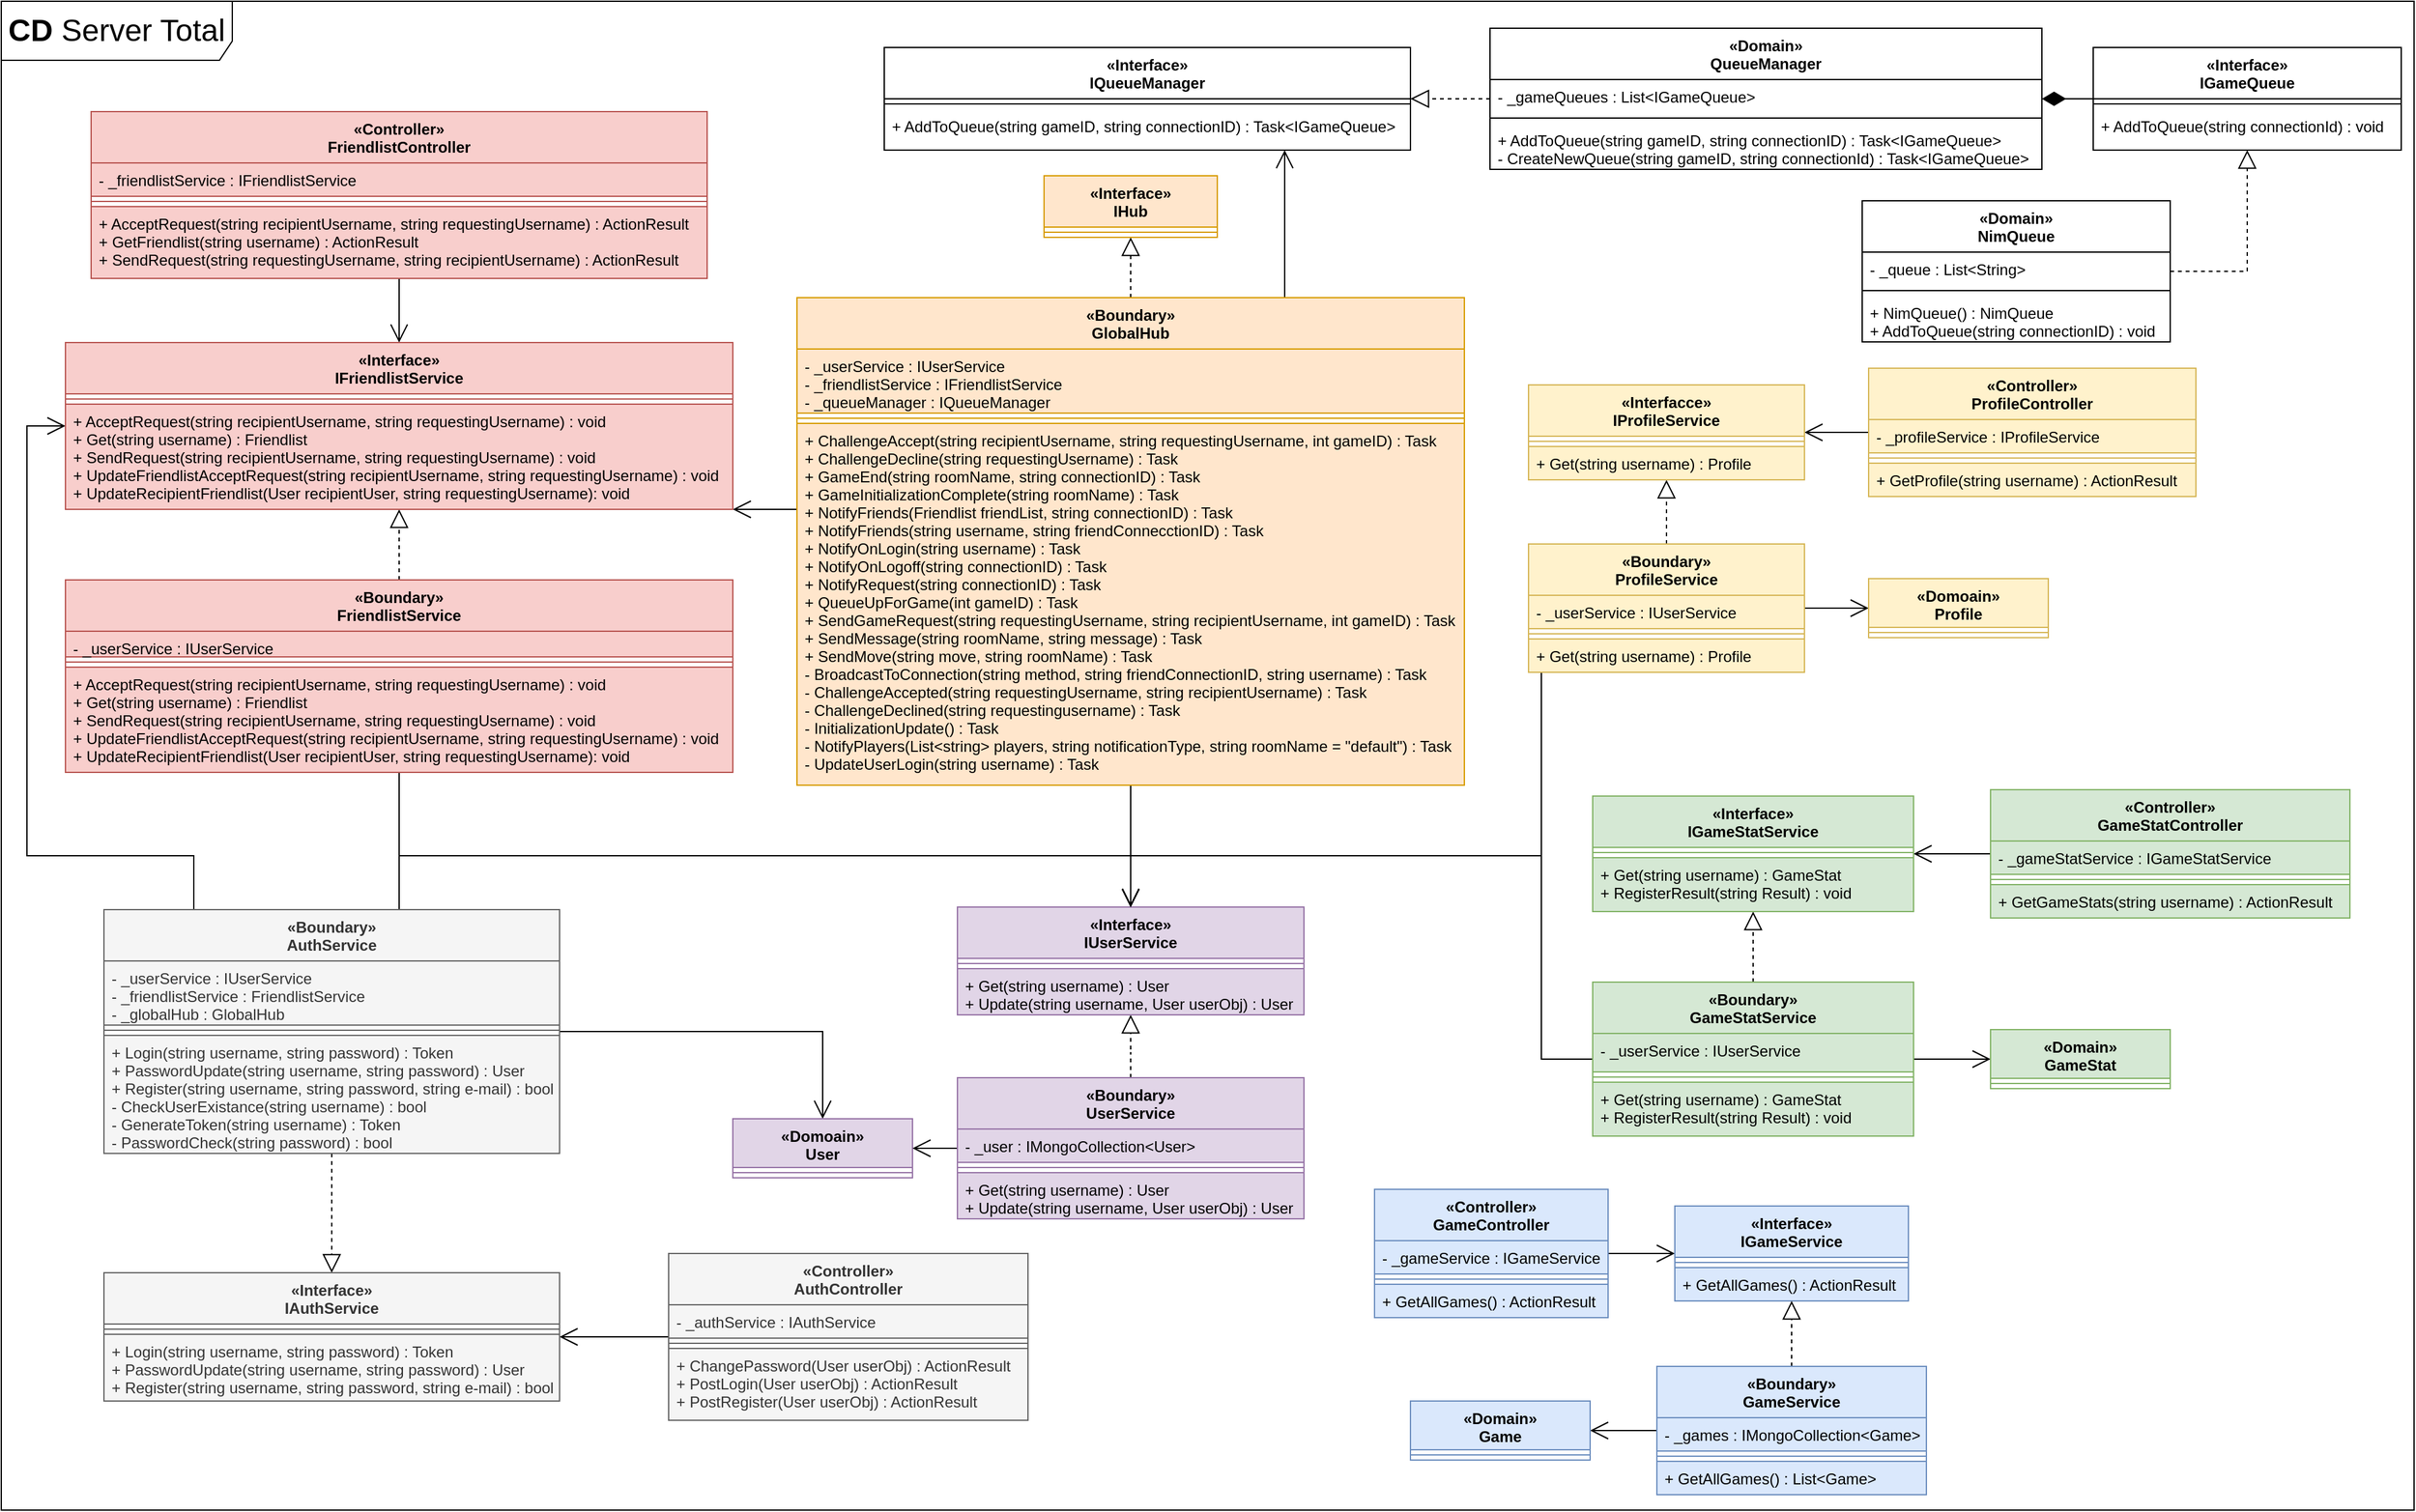 <mxfile version="14.4.3" type="device"><diagram id="aiWQKzfk-25Vb9XTwDu_" name="Page-1"><mxGraphModel dx="3197" dy="1437" grid="1" gridSize="10" guides="1" tooltips="1" connect="1" arrows="1" fold="1" page="1" pageScale="1" pageWidth="827" pageHeight="1169" math="0" shadow="0"><root><mxCell id="0"/><mxCell id="1" parent="0"/><mxCell id="_JGql8jJRv3LMTrMh0BD-81" style="edgeStyle=orthogonalEdgeStyle;rounded=0;orthogonalLoop=1;jettySize=auto;html=1;dashed=1;endArrow=block;endFill=0;endSize=12;" edge="1" parent="1" source="Wama-zMKE1m4qiWnkAwB-80" target="_JGql8jJRv3LMTrMh0BD-67"><mxGeometry relative="1" as="geometry"/></mxCell><mxCell id="_JGql8jJRv3LMTrMh0BD-98" style="edgeStyle=orthogonalEdgeStyle;rounded=0;orthogonalLoop=1;jettySize=auto;html=1;endArrow=open;endFill=0;endSize=12;" edge="1" parent="1" source="Wama-zMKE1m4qiWnkAwB-80" target="_JGql8jJRv3LMTrMh0BD-19"><mxGeometry relative="1" as="geometry"/></mxCell><mxCell id="_JGql8jJRv3LMTrMh0BD-99" style="edgeStyle=orthogonalEdgeStyle;rounded=0;orthogonalLoop=1;jettySize=auto;html=1;endArrow=open;endFill=0;endSize=12;" edge="1" parent="1" source="Wama-zMKE1m4qiWnkAwB-80" target="_JGql8jJRv3LMTrMh0BD-31"><mxGeometry relative="1" as="geometry"><Array as="points"><mxPoint x="410" y="705"/><mxPoint x="410" y="705"/></Array></mxGeometry></mxCell><mxCell id="_JGql8jJRv3LMTrMh0BD-133" style="edgeStyle=orthogonalEdgeStyle;rounded=0;orthogonalLoop=1;jettySize=auto;html=1;endArrow=open;endFill=0;endSize=12;strokeColor=#000000;" edge="1" parent="1" source="Wama-zMKE1m4qiWnkAwB-80" target="_JGql8jJRv3LMTrMh0BD-109"><mxGeometry relative="1" as="geometry"><Array as="points"><mxPoint x="840" y="540"/><mxPoint x="840" y="540"/></Array></mxGeometry></mxCell><mxCell id="Wama-zMKE1m4qiWnkAwB-80" value="«Boundary»&#10;GlobalHub" style="swimlane;fontStyle=1;align=center;verticalAlign=top;childLayout=stackLayout;horizontal=1;startSize=40;horizontalStack=0;resizeParent=1;resizeParentMax=0;resizeLast=0;collapsible=1;marginBottom=0;fillColor=#ffe6cc;strokeColor=#d79b00;" parent="1" vertex="1"><mxGeometry x="460" y="605" width="520" height="380" as="geometry"/></mxCell><mxCell id="Wama-zMKE1m4qiWnkAwB-81" value="- _userService : IUserService&#10;- _friendlistService : IFriendlistService&#10;- _queueManager : IQueueManager" style="text;strokeColor=#d79b00;fillColor=#ffe6cc;align=left;verticalAlign=top;spacingLeft=4;spacingRight=4;overflow=hidden;rotatable=0;points=[[0,0.5],[1,0.5]];portConstraint=eastwest;" parent="Wama-zMKE1m4qiWnkAwB-80" vertex="1"><mxGeometry y="40" width="520" height="50" as="geometry"/></mxCell><mxCell id="Wama-zMKE1m4qiWnkAwB-82" value="" style="line;strokeWidth=1;fillColor=#ffe6cc;align=left;verticalAlign=middle;spacingTop=-1;spacingLeft=3;spacingRight=3;rotatable=0;labelPosition=right;points=[];portConstraint=eastwest;strokeColor=#d79b00;" parent="Wama-zMKE1m4qiWnkAwB-80" vertex="1"><mxGeometry y="90" width="520" height="8" as="geometry"/></mxCell><mxCell id="Wama-zMKE1m4qiWnkAwB-83" value="+ ChallengeAccept(string recipientUsername, string requestingUsername, int gameID) : Task&#10;+ ChallengeDecline(string requestingUsername) : Task&#10;+ GameEnd(string roomName, string connectionID) : Task&#10;+ GameInitializationComplete(string roomName) : Task&#10;+ NotifyFriends(Friendlist friendList, string connectionID) : Task&#10;+ NotifyFriends(string username, string friendConnecctionID) : Task&#10;+ NotifyOnLogin(string username) : Task&#10;+ NotifyOnLogoff(string connectionID) : Task&#10;+ NotifyRequest(string connectionID) : Task&#10;+ QueueUpForGame(int gameID) : Task&#10;+ SendGameRequest(string requestingUsername, string recipientUsername, int gameID) : Task&#10;+ SendMessage(string roomName, string message) : Task&#10;+ SendMove(string move, string roomName) : Task&#10;- BroadcastToConnection(string method, string friendConnectionID, string username) : Task&#10;- ChallengeAccepted(string requestingUsername, string recipientUsername) : Task&#10;- ChallengeDeclined(string requestingusername) : Task&#10;- InitializationUpdate() : Task&#10;- NotifyPlayers(List&lt;string&gt; players, string notificationType, string roomName = &quot;default&quot;) : Task&#10;- UpdateUserLogin(string username) : Task" style="text;strokeColor=#d79b00;fillColor=#ffe6cc;align=left;verticalAlign=top;spacingLeft=4;spacingRight=4;overflow=hidden;rotatable=0;points=[[0,0.5],[1,0.5]];portConstraint=eastwest;" parent="Wama-zMKE1m4qiWnkAwB-80" vertex="1"><mxGeometry y="98" width="520" height="282" as="geometry"/></mxCell><mxCell id="_JGql8jJRv3LMTrMh0BD-88" style="edgeStyle=orthogonalEdgeStyle;rounded=0;orthogonalLoop=1;jettySize=auto;html=1;endArrow=open;endFill=0;endSize=12;" edge="1" parent="1" source="_JGql8jJRv3LMTrMh0BD-1" target="_JGql8jJRv3LMTrMh0BD-9"><mxGeometry relative="1" as="geometry"/></mxCell><mxCell id="_JGql8jJRv3LMTrMh0BD-1" value="«Controller»&#10;AuthController" style="swimlane;fontStyle=1;align=center;verticalAlign=top;childLayout=stackLayout;horizontal=1;startSize=40;horizontalStack=0;resizeParent=1;resizeParentMax=0;resizeLast=0;collapsible=1;marginBottom=0;fillColor=#f5f5f5;strokeColor=#666666;fontColor=#333333;" vertex="1" parent="1"><mxGeometry x="360" y="1350" width="280" height="130" as="geometry"/></mxCell><mxCell id="_JGql8jJRv3LMTrMh0BD-2" value="- _authService : IAuthService" style="text;strokeColor=#666666;fillColor=#f5f5f5;align=left;verticalAlign=top;spacingLeft=4;spacingRight=4;overflow=hidden;rotatable=0;points=[[0,0.5],[1,0.5]];portConstraint=eastwest;fontColor=#333333;" vertex="1" parent="_JGql8jJRv3LMTrMh0BD-1"><mxGeometry y="40" width="280" height="26" as="geometry"/></mxCell><mxCell id="_JGql8jJRv3LMTrMh0BD-3" value="" style="line;strokeWidth=1;fillColor=#f5f5f5;align=left;verticalAlign=middle;spacingTop=-1;spacingLeft=3;spacingRight=3;rotatable=0;labelPosition=right;points=[];portConstraint=eastwest;strokeColor=#666666;fontColor=#333333;" vertex="1" parent="_JGql8jJRv3LMTrMh0BD-1"><mxGeometry y="66" width="280" height="8" as="geometry"/></mxCell><mxCell id="_JGql8jJRv3LMTrMh0BD-4" value="+ ChangePassword(User userObj) : ActionResult&#10;+ PostLogin(User userObj) : ActionResult&#10;+ PostRegister(User userObj) : ActionResult" style="text;strokeColor=#666666;fillColor=#f5f5f5;align=left;verticalAlign=top;spacingLeft=4;spacingRight=4;overflow=hidden;rotatable=0;points=[[0,0.5],[1,0.5]];portConstraint=eastwest;fontColor=#333333;" vertex="1" parent="_JGql8jJRv3LMTrMh0BD-1"><mxGeometry y="74" width="280" height="56" as="geometry"/></mxCell><mxCell id="_JGql8jJRv3LMTrMh0BD-87" style="edgeStyle=orthogonalEdgeStyle;rounded=0;orthogonalLoop=1;jettySize=auto;html=1;dashed=1;endArrow=block;endFill=0;endSize=12;" edge="1" parent="1" source="_JGql8jJRv3LMTrMh0BD-5" target="_JGql8jJRv3LMTrMh0BD-9"><mxGeometry relative="1" as="geometry"/></mxCell><mxCell id="_JGql8jJRv3LMTrMh0BD-104" style="edgeStyle=orthogonalEdgeStyle;rounded=0;orthogonalLoop=1;jettySize=auto;html=1;endArrow=open;endFill=0;endSize=12;" edge="1" parent="1" source="_JGql8jJRv3LMTrMh0BD-5" target="_JGql8jJRv3LMTrMh0BD-19"><mxGeometry relative="1" as="geometry"><Array as="points"><mxPoint x="150" y="1040"/><mxPoint x="720" y="1040"/></Array></mxGeometry></mxCell><mxCell id="_JGql8jJRv3LMTrMh0BD-105" style="edgeStyle=orthogonalEdgeStyle;rounded=0;orthogonalLoop=1;jettySize=auto;html=1;endArrow=open;endFill=0;endSize=12;" edge="1" parent="1" source="_JGql8jJRv3LMTrMh0BD-5" target="_JGql8jJRv3LMTrMh0BD-13"><mxGeometry relative="1" as="geometry"><Array as="points"><mxPoint x="480" y="1177"/></Array></mxGeometry></mxCell><mxCell id="_JGql8jJRv3LMTrMh0BD-106" style="edgeStyle=orthogonalEdgeStyle;rounded=0;orthogonalLoop=1;jettySize=auto;html=1;endArrow=open;endFill=0;endSize=12;" edge="1" parent="1" source="_JGql8jJRv3LMTrMh0BD-5" target="_JGql8jJRv3LMTrMh0BD-31"><mxGeometry relative="1" as="geometry"><Array as="points"><mxPoint x="-10" y="1040"/><mxPoint x="-140" y="1040"/><mxPoint x="-140" y="705"/></Array></mxGeometry></mxCell><mxCell id="_JGql8jJRv3LMTrMh0BD-5" value="«Boundary»&#10;AuthService" style="swimlane;fontStyle=1;align=center;verticalAlign=top;childLayout=stackLayout;horizontal=1;startSize=40;horizontalStack=0;resizeParent=1;resizeParentMax=0;resizeLast=0;collapsible=1;marginBottom=0;fillColor=#f5f5f5;strokeColor=#666666;fontColor=#333333;" vertex="1" parent="1"><mxGeometry x="-80" y="1082" width="355" height="190" as="geometry"/></mxCell><mxCell id="_JGql8jJRv3LMTrMh0BD-6" value="- _userService : IUserService &#10;- _friendlistService : FriendlistService&#10;- _globalHub : GlobalHub" style="text;strokeColor=#666666;fillColor=#f5f5f5;align=left;verticalAlign=top;spacingLeft=4;spacingRight=4;overflow=hidden;rotatable=0;points=[[0,0.5],[1,0.5]];portConstraint=eastwest;fontColor=#333333;" vertex="1" parent="_JGql8jJRv3LMTrMh0BD-5"><mxGeometry y="40" width="355" height="50" as="geometry"/></mxCell><mxCell id="_JGql8jJRv3LMTrMh0BD-7" value="" style="line;strokeWidth=1;fillColor=#f5f5f5;align=left;verticalAlign=middle;spacingTop=-1;spacingLeft=3;spacingRight=3;rotatable=0;labelPosition=right;points=[];portConstraint=eastwest;strokeColor=#666666;fontColor=#333333;" vertex="1" parent="_JGql8jJRv3LMTrMh0BD-5"><mxGeometry y="90" width="355" height="8" as="geometry"/></mxCell><mxCell id="_JGql8jJRv3LMTrMh0BD-8" value="+ Login(string username, string password) : Token&#10;+ PasswordUpdate(string username, string password) : User&#10;+ Register(string username, string password, string e-mail) : bool&#10;- CheckUserExistance(string username) : bool&#10;- GenerateToken(string username) : Token&#10;- PasswordCheck(string password) : bool" style="text;strokeColor=#666666;fillColor=#f5f5f5;align=left;verticalAlign=top;spacingLeft=4;spacingRight=4;overflow=hidden;rotatable=0;points=[[0,0.5],[1,0.5]];portConstraint=eastwest;fontColor=#333333;" vertex="1" parent="_JGql8jJRv3LMTrMh0BD-5"><mxGeometry y="98" width="355" height="92" as="geometry"/></mxCell><mxCell id="_JGql8jJRv3LMTrMh0BD-9" value="«Interface»&#10;IAuthService" style="swimlane;fontStyle=1;align=center;verticalAlign=top;childLayout=stackLayout;horizontal=1;startSize=40;horizontalStack=0;resizeParent=1;resizeParentMax=0;resizeLast=0;collapsible=1;marginBottom=0;fillColor=#f5f5f5;strokeColor=#666666;fontColor=#333333;" vertex="1" parent="1"><mxGeometry x="-80" y="1365" width="355" height="100" as="geometry"/></mxCell><mxCell id="_JGql8jJRv3LMTrMh0BD-11" value="" style="line;strokeWidth=1;fillColor=#f5f5f5;align=left;verticalAlign=middle;spacingTop=-1;spacingLeft=3;spacingRight=3;rotatable=0;labelPosition=right;points=[];portConstraint=eastwest;strokeColor=#666666;fontColor=#333333;" vertex="1" parent="_JGql8jJRv3LMTrMh0BD-9"><mxGeometry y="40" width="355" height="8" as="geometry"/></mxCell><mxCell id="_JGql8jJRv3LMTrMh0BD-12" value="+ Login(string username, string password) : Token&#10;+ PasswordUpdate(string username, string password) : User&#10;+ Register(string username, string password, string e-mail) : bool" style="text;strokeColor=#666666;fillColor=#f5f5f5;align=left;verticalAlign=top;spacingLeft=4;spacingRight=4;overflow=hidden;rotatable=0;points=[[0,0.5],[1,0.5]];portConstraint=eastwest;fontColor=#333333;" vertex="1" parent="_JGql8jJRv3LMTrMh0BD-9"><mxGeometry y="48" width="355" height="52" as="geometry"/></mxCell><mxCell id="_JGql8jJRv3LMTrMh0BD-13" value="«Domoain»&#10;User" style="swimlane;fontStyle=1;align=center;verticalAlign=top;childLayout=stackLayout;horizontal=1;startSize=38;horizontalStack=0;resizeParent=1;resizeParentMax=0;resizeLast=0;collapsible=1;marginBottom=0;fillColor=#e1d5e7;strokeColor=#9673a6;" vertex="1" parent="1"><mxGeometry x="410" y="1245" width="140" height="46" as="geometry"/></mxCell><mxCell id="_JGql8jJRv3LMTrMh0BD-14" value="" style="line;strokeWidth=1;fillColor=#e1d5e7;align=left;verticalAlign=middle;spacingTop=-1;spacingLeft=3;spacingRight=3;rotatable=0;labelPosition=right;points=[];portConstraint=eastwest;strokeColor=#9673a6;" vertex="1" parent="_JGql8jJRv3LMTrMh0BD-13"><mxGeometry y="38" width="140" height="8" as="geometry"/></mxCell><mxCell id="_JGql8jJRv3LMTrMh0BD-86" style="edgeStyle=orthogonalEdgeStyle;rounded=0;orthogonalLoop=1;jettySize=auto;html=1;dashed=1;endArrow=block;endFill=0;endSize=12;" edge="1" parent="1" source="_JGql8jJRv3LMTrMh0BD-15" target="_JGql8jJRv3LMTrMh0BD-19"><mxGeometry relative="1" as="geometry"/></mxCell><mxCell id="_JGql8jJRv3LMTrMh0BD-97" style="edgeStyle=orthogonalEdgeStyle;rounded=0;orthogonalLoop=1;jettySize=auto;html=1;endArrow=open;endFill=0;endSize=12;" edge="1" parent="1" source="_JGql8jJRv3LMTrMh0BD-15" target="_JGql8jJRv3LMTrMh0BD-13"><mxGeometry relative="1" as="geometry"><mxPoint x="550" y="1300" as="targetPoint"/></mxGeometry></mxCell><mxCell id="_JGql8jJRv3LMTrMh0BD-15" value="«Boundary»&#10;UserService" style="swimlane;fontStyle=1;align=center;verticalAlign=top;childLayout=stackLayout;horizontal=1;startSize=40;horizontalStack=0;resizeParent=1;resizeParentMax=0;resizeLast=0;collapsible=1;marginBottom=0;fillColor=#e1d5e7;strokeColor=#9673a6;" vertex="1" parent="1"><mxGeometry x="585" y="1213" width="270" height="110" as="geometry"/></mxCell><mxCell id="_JGql8jJRv3LMTrMh0BD-16" value="- _user : IMongoCollection&lt;User&gt;" style="text;strokeColor=#9673a6;fillColor=#e1d5e7;align=left;verticalAlign=top;spacingLeft=4;spacingRight=4;overflow=hidden;rotatable=0;points=[[0,0.5],[1,0.5]];portConstraint=eastwest;" vertex="1" parent="_JGql8jJRv3LMTrMh0BD-15"><mxGeometry y="40" width="270" height="26" as="geometry"/></mxCell><mxCell id="_JGql8jJRv3LMTrMh0BD-17" value="" style="line;strokeWidth=1;fillColor=#e1d5e7;align=left;verticalAlign=middle;spacingTop=-1;spacingLeft=3;spacingRight=3;rotatable=0;labelPosition=right;points=[];portConstraint=eastwest;strokeColor=#9673a6;" vertex="1" parent="_JGql8jJRv3LMTrMh0BD-15"><mxGeometry y="66" width="270" height="8" as="geometry"/></mxCell><mxCell id="_JGql8jJRv3LMTrMh0BD-18" value="+ Get(string username) : User&#10;+ Update(string username, User userObj) : User" style="text;strokeColor=#9673a6;fillColor=#e1d5e7;align=left;verticalAlign=top;spacingLeft=4;spacingRight=4;overflow=hidden;rotatable=0;points=[[0,0.5],[1,0.5]];portConstraint=eastwest;" vertex="1" parent="_JGql8jJRv3LMTrMh0BD-15"><mxGeometry y="74" width="270" height="36" as="geometry"/></mxCell><mxCell id="_JGql8jJRv3LMTrMh0BD-19" value="«Interface»&#10;IUserService" style="swimlane;fontStyle=1;align=center;verticalAlign=top;childLayout=stackLayout;horizontal=1;startSize=40;horizontalStack=0;resizeParent=1;resizeParentMax=0;resizeLast=0;collapsible=1;marginBottom=0;fillColor=#e1d5e7;strokeColor=#9673a6;" vertex="1" parent="1"><mxGeometry x="585" y="1080" width="270" height="84" as="geometry"/></mxCell><mxCell id="_JGql8jJRv3LMTrMh0BD-21" value="" style="line;strokeWidth=1;fillColor=#e1d5e7;align=left;verticalAlign=middle;spacingTop=-1;spacingLeft=3;spacingRight=3;rotatable=0;labelPosition=right;points=[];portConstraint=eastwest;strokeColor=#9673a6;" vertex="1" parent="_JGql8jJRv3LMTrMh0BD-19"><mxGeometry y="40" width="270" height="8" as="geometry"/></mxCell><mxCell id="_JGql8jJRv3LMTrMh0BD-22" value="+ Get(string username) : User&#10;+ Update(string username, User userObj) : User" style="text;strokeColor=#9673a6;fillColor=#e1d5e7;align=left;verticalAlign=top;spacingLeft=4;spacingRight=4;overflow=hidden;rotatable=0;points=[[0,0.5],[1,0.5]];portConstraint=eastwest;" vertex="1" parent="_JGql8jJRv3LMTrMh0BD-19"><mxGeometry y="48" width="270" height="36" as="geometry"/></mxCell><mxCell id="_JGql8jJRv3LMTrMh0BD-90" style="edgeStyle=orthogonalEdgeStyle;rounded=0;orthogonalLoop=1;jettySize=auto;html=1;endArrow=open;endFill=0;endSize=12;" edge="1" parent="1" source="_JGql8jJRv3LMTrMh0BD-23" target="_JGql8jJRv3LMTrMh0BD-31"><mxGeometry relative="1" as="geometry"/></mxCell><mxCell id="_JGql8jJRv3LMTrMh0BD-23" value="«Controller»&#10;FriendlistController" style="swimlane;fontStyle=1;align=center;verticalAlign=top;childLayout=stackLayout;horizontal=1;startSize=40;horizontalStack=0;resizeParent=1;resizeParentMax=0;resizeLast=0;collapsible=1;marginBottom=0;fillColor=#f8cecc;strokeColor=#b85450;" vertex="1" parent="1"><mxGeometry x="-90" y="460" width="480" height="130" as="geometry"/></mxCell><mxCell id="_JGql8jJRv3LMTrMh0BD-24" value="- _friendlistService : IFriendlistService" style="text;strokeColor=#b85450;fillColor=#f8cecc;align=left;verticalAlign=top;spacingLeft=4;spacingRight=4;overflow=hidden;rotatable=0;points=[[0,0.5],[1,0.5]];portConstraint=eastwest;" vertex="1" parent="_JGql8jJRv3LMTrMh0BD-23"><mxGeometry y="40" width="480" height="26" as="geometry"/></mxCell><mxCell id="_JGql8jJRv3LMTrMh0BD-25" value="" style="line;strokeWidth=1;fillColor=#f8cecc;align=left;verticalAlign=middle;spacingTop=-1;spacingLeft=3;spacingRight=3;rotatable=0;labelPosition=right;points=[];portConstraint=eastwest;strokeColor=#b85450;" vertex="1" parent="_JGql8jJRv3LMTrMh0BD-23"><mxGeometry y="66" width="480" height="8" as="geometry"/></mxCell><mxCell id="_JGql8jJRv3LMTrMh0BD-26" value="+ AcceptRequest(string recipientUsername, string requestingUsername) : ActionResult&#10;+ GetFriendlist(string username) : ActionResult&#10;+ SendRequest(string requestingUsername, string recipientUsername) : ActionResult" style="text;strokeColor=#b85450;fillColor=#f8cecc;align=left;verticalAlign=top;spacingLeft=4;spacingRight=4;overflow=hidden;rotatable=0;points=[[0,0.5],[1,0.5]];portConstraint=eastwest;" vertex="1" parent="_JGql8jJRv3LMTrMh0BD-23"><mxGeometry y="74" width="480" height="56" as="geometry"/></mxCell><mxCell id="_JGql8jJRv3LMTrMh0BD-85" style="edgeStyle=orthogonalEdgeStyle;rounded=0;orthogonalLoop=1;jettySize=auto;html=1;dashed=1;endArrow=block;endFill=0;endSize=12;" edge="1" parent="1" source="_JGql8jJRv3LMTrMh0BD-27" target="_JGql8jJRv3LMTrMh0BD-31"><mxGeometry relative="1" as="geometry"/></mxCell><mxCell id="_JGql8jJRv3LMTrMh0BD-101" style="edgeStyle=orthogonalEdgeStyle;rounded=0;orthogonalLoop=1;jettySize=auto;html=1;endArrow=open;endFill=0;endSize=12;" edge="1" parent="1" source="_JGql8jJRv3LMTrMh0BD-27" target="_JGql8jJRv3LMTrMh0BD-19"><mxGeometry relative="1" as="geometry"><Array as="points"><mxPoint x="150" y="1040"/><mxPoint x="720" y="1040"/></Array></mxGeometry></mxCell><mxCell id="_JGql8jJRv3LMTrMh0BD-27" value="«Boundary»&#10;FriendlistService" style="swimlane;fontStyle=1;align=center;verticalAlign=top;childLayout=stackLayout;horizontal=1;startSize=40;horizontalStack=0;resizeParent=1;resizeParentMax=0;resizeLast=0;collapsible=1;marginBottom=0;fillColor=#f8cecc;strokeColor=#b85450;" vertex="1" parent="1"><mxGeometry x="-110" y="825" width="520" height="150" as="geometry"/></mxCell><mxCell id="_JGql8jJRv3LMTrMh0BD-28" value="- _userService : IUserService" style="text;strokeColor=#b85450;fillColor=#f8cecc;align=left;verticalAlign=top;spacingLeft=4;spacingRight=4;overflow=hidden;rotatable=0;points=[[0,0.5],[1,0.5]];portConstraint=eastwest;" vertex="1" parent="_JGql8jJRv3LMTrMh0BD-27"><mxGeometry y="40" width="520" height="20" as="geometry"/></mxCell><mxCell id="_JGql8jJRv3LMTrMh0BD-29" value="" style="line;strokeWidth=1;fillColor=#f8cecc;align=left;verticalAlign=middle;spacingTop=-1;spacingLeft=3;spacingRight=3;rotatable=0;labelPosition=right;points=[];portConstraint=eastwest;strokeColor=#b85450;" vertex="1" parent="_JGql8jJRv3LMTrMh0BD-27"><mxGeometry y="60" width="520" height="8" as="geometry"/></mxCell><mxCell id="_JGql8jJRv3LMTrMh0BD-30" value="+ AcceptRequest(string recipientUsername, string requestingUsername) : void&#10;+ Get(string username) : Friendlist&#10;+ SendRequest(string recipientUsername, string requestingUsername) : void&#10;+ UpdateFriendlistAcceptRequest(string recipientUsername, string requestingUsername) : void&#10;+ UpdateRecipientFriendlist(User recipientUser, string requestingUsername): void" style="text;strokeColor=#b85450;fillColor=#f8cecc;align=left;verticalAlign=top;spacingLeft=4;spacingRight=4;overflow=hidden;rotatable=0;points=[[0,0.5],[1,0.5]];portConstraint=eastwest;" vertex="1" parent="_JGql8jJRv3LMTrMh0BD-27"><mxGeometry y="68" width="520" height="82" as="geometry"/></mxCell><mxCell id="_JGql8jJRv3LMTrMh0BD-31" value="«Interface»&#10;IFriendlistService" style="swimlane;fontStyle=1;align=center;verticalAlign=top;childLayout=stackLayout;horizontal=1;startSize=40;horizontalStack=0;resizeParent=1;resizeParentMax=0;resizeLast=0;collapsible=1;marginBottom=0;fillColor=#f8cecc;strokeColor=#b85450;" vertex="1" parent="1"><mxGeometry x="-110" y="640" width="520" height="130" as="geometry"/></mxCell><mxCell id="_JGql8jJRv3LMTrMh0BD-33" value="" style="line;strokeWidth=1;fillColor=#f8cecc;align=left;verticalAlign=middle;spacingTop=-1;spacingLeft=3;spacingRight=3;rotatable=0;labelPosition=right;points=[];portConstraint=eastwest;strokeColor=#b85450;" vertex="1" parent="_JGql8jJRv3LMTrMh0BD-31"><mxGeometry y="40" width="520" height="8" as="geometry"/></mxCell><mxCell id="_JGql8jJRv3LMTrMh0BD-34" value="+ AcceptRequest(string recipientUsername, string requestingUsername) : void&#10;+ Get(string username) : Friendlist&#10;+ SendRequest(string recipientUsername, string requestingUsername) : void&#10;+ UpdateFriendlistAcceptRequest(string recipientUsername, string requestingUsername) : void&#10;+ UpdateRecipientFriendlist(User recipientUser, string requestingUsername): void" style="text;strokeColor=#b85450;fillColor=#f8cecc;align=left;verticalAlign=top;spacingLeft=4;spacingRight=4;overflow=hidden;rotatable=0;points=[[0,0.5],[1,0.5]];portConstraint=eastwest;" vertex="1" parent="_JGql8jJRv3LMTrMh0BD-31"><mxGeometry y="48" width="520" height="82" as="geometry"/></mxCell><mxCell id="_JGql8jJRv3LMTrMh0BD-94" style="edgeStyle=orthogonalEdgeStyle;rounded=0;orthogonalLoop=1;jettySize=auto;html=1;endArrow=open;endFill=0;endSize=12;" edge="1" parent="1" source="_JGql8jJRv3LMTrMh0BD-35" target="_JGql8jJRv3LMTrMh0BD-43"><mxGeometry relative="1" as="geometry"/></mxCell><mxCell id="_JGql8jJRv3LMTrMh0BD-35" value="«Controller»&#10;GameStatController" style="swimlane;fontStyle=1;align=center;verticalAlign=top;childLayout=stackLayout;horizontal=1;startSize=40;horizontalStack=0;resizeParent=1;resizeParentMax=0;resizeLast=0;collapsible=1;marginBottom=0;fillColor=#d5e8d4;strokeColor=#82b366;" vertex="1" parent="1"><mxGeometry x="1390" y="988.5" width="280" height="100" as="geometry"/></mxCell><mxCell id="_JGql8jJRv3LMTrMh0BD-36" value="- _gameStatService : IGameStatService" style="text;strokeColor=#82b366;fillColor=#d5e8d4;align=left;verticalAlign=top;spacingLeft=4;spacingRight=4;overflow=hidden;rotatable=0;points=[[0,0.5],[1,0.5]];portConstraint=eastwest;" vertex="1" parent="_JGql8jJRv3LMTrMh0BD-35"><mxGeometry y="40" width="280" height="26" as="geometry"/></mxCell><mxCell id="_JGql8jJRv3LMTrMh0BD-37" value="" style="line;strokeWidth=1;fillColor=#d5e8d4;align=left;verticalAlign=middle;spacingTop=-1;spacingLeft=3;spacingRight=3;rotatable=0;labelPosition=right;points=[];portConstraint=eastwest;strokeColor=#82b366;" vertex="1" parent="_JGql8jJRv3LMTrMh0BD-35"><mxGeometry y="66" width="280" height="8" as="geometry"/></mxCell><mxCell id="_JGql8jJRv3LMTrMh0BD-38" value="+ GetGameStats(string username) : ActionResult" style="text;strokeColor=#82b366;fillColor=#d5e8d4;align=left;verticalAlign=top;spacingLeft=4;spacingRight=4;overflow=hidden;rotatable=0;points=[[0,0.5],[1,0.5]];portConstraint=eastwest;" vertex="1" parent="_JGql8jJRv3LMTrMh0BD-35"><mxGeometry y="74" width="280" height="26" as="geometry"/></mxCell><mxCell id="_JGql8jJRv3LMTrMh0BD-83" style="edgeStyle=orthogonalEdgeStyle;rounded=0;orthogonalLoop=1;jettySize=auto;html=1;dashed=1;endArrow=block;endFill=0;endSize=12;" edge="1" parent="1" source="_JGql8jJRv3LMTrMh0BD-39" target="_JGql8jJRv3LMTrMh0BD-43"><mxGeometry relative="1" as="geometry"/></mxCell><mxCell id="_JGql8jJRv3LMTrMh0BD-93" style="edgeStyle=orthogonalEdgeStyle;rounded=0;orthogonalLoop=1;jettySize=auto;html=1;endArrow=open;endFill=0;endSize=12;" edge="1" parent="1" source="_JGql8jJRv3LMTrMh0BD-39" target="_JGql8jJRv3LMTrMh0BD-47"><mxGeometry relative="1" as="geometry"/></mxCell><mxCell id="_JGql8jJRv3LMTrMh0BD-107" style="edgeStyle=orthogonalEdgeStyle;rounded=0;orthogonalLoop=1;jettySize=auto;html=1;endArrow=open;endFill=0;endSize=12;" edge="1" parent="1" source="_JGql8jJRv3LMTrMh0BD-39" target="_JGql8jJRv3LMTrMh0BD-19"><mxGeometry relative="1" as="geometry"><Array as="points"><mxPoint x="1040" y="1199"/><mxPoint x="1040" y="1040"/><mxPoint x="720" y="1040"/></Array></mxGeometry></mxCell><mxCell id="_JGql8jJRv3LMTrMh0BD-39" value="«Boundary»&#10;GameStatService" style="swimlane;fontStyle=1;align=center;verticalAlign=top;childLayout=stackLayout;horizontal=1;startSize=40;horizontalStack=0;resizeParent=1;resizeParentMax=0;resizeLast=0;collapsible=1;marginBottom=0;fillColor=#d5e8d4;strokeColor=#82b366;" vertex="1" parent="1"><mxGeometry x="1080" y="1138.5" width="250" height="120" as="geometry"/></mxCell><mxCell id="_JGql8jJRv3LMTrMh0BD-40" value="- _userService : IUserService" style="text;strokeColor=#82b366;fillColor=#d5e8d4;align=left;verticalAlign=top;spacingLeft=4;spacingRight=4;overflow=hidden;rotatable=0;points=[[0,0.5],[1,0.5]];portConstraint=eastwest;" vertex="1" parent="_JGql8jJRv3LMTrMh0BD-39"><mxGeometry y="40" width="250" height="30" as="geometry"/></mxCell><mxCell id="_JGql8jJRv3LMTrMh0BD-41" value="" style="line;strokeWidth=1;fillColor=#d5e8d4;align=left;verticalAlign=middle;spacingTop=-1;spacingLeft=3;spacingRight=3;rotatable=0;labelPosition=right;points=[];portConstraint=eastwest;strokeColor=#82b366;" vertex="1" parent="_JGql8jJRv3LMTrMh0BD-39"><mxGeometry y="70" width="250" height="8" as="geometry"/></mxCell><mxCell id="_JGql8jJRv3LMTrMh0BD-42" value="+ Get(string username) : GameStat&#10;+ RegisterResult(string Result) : void" style="text;strokeColor=#82b366;fillColor=#d5e8d4;align=left;verticalAlign=top;spacingLeft=4;spacingRight=4;overflow=hidden;rotatable=0;points=[[0,0.5],[1,0.5]];portConstraint=eastwest;" vertex="1" parent="_JGql8jJRv3LMTrMh0BD-39"><mxGeometry y="78" width="250" height="42" as="geometry"/></mxCell><mxCell id="_JGql8jJRv3LMTrMh0BD-43" value="«Interface»&#10;IGameStatService" style="swimlane;fontStyle=1;align=center;verticalAlign=top;childLayout=stackLayout;horizontal=1;startSize=40;horizontalStack=0;resizeParent=1;resizeParentMax=0;resizeLast=0;collapsible=1;marginBottom=0;fillColor=#d5e8d4;strokeColor=#82b366;" vertex="1" parent="1"><mxGeometry x="1080" y="993.5" width="250" height="90" as="geometry"/></mxCell><mxCell id="_JGql8jJRv3LMTrMh0BD-45" value="" style="line;strokeWidth=1;fillColor=#d5e8d4;align=left;verticalAlign=middle;spacingTop=-1;spacingLeft=3;spacingRight=3;rotatable=0;labelPosition=right;points=[];portConstraint=eastwest;strokeColor=#82b366;" vertex="1" parent="_JGql8jJRv3LMTrMh0BD-43"><mxGeometry y="40" width="250" height="8" as="geometry"/></mxCell><mxCell id="_JGql8jJRv3LMTrMh0BD-46" value="+ Get(string username) : GameStat&#10;+ RegisterResult(string Result) : void" style="text;strokeColor=#82b366;fillColor=#d5e8d4;align=left;verticalAlign=top;spacingLeft=4;spacingRight=4;overflow=hidden;rotatable=0;points=[[0,0.5],[1,0.5]];portConstraint=eastwest;" vertex="1" parent="_JGql8jJRv3LMTrMh0BD-43"><mxGeometry y="48" width="250" height="42" as="geometry"/></mxCell><mxCell id="_JGql8jJRv3LMTrMh0BD-47" value="«Domain»&#10;GameStat" style="swimlane;fontStyle=1;align=center;verticalAlign=top;childLayout=stackLayout;horizontal=1;startSize=38;horizontalStack=0;resizeParent=1;resizeParentMax=0;resizeLast=0;collapsible=1;marginBottom=0;fillColor=#d5e8d4;strokeColor=#82b366;" vertex="1" parent="1"><mxGeometry x="1390" y="1175.5" width="140" height="46" as="geometry"/></mxCell><mxCell id="_JGql8jJRv3LMTrMh0BD-48" value="" style="line;strokeWidth=1;fillColor=#d5e8d4;align=left;verticalAlign=middle;spacingTop=-1;spacingLeft=3;spacingRight=3;rotatable=0;labelPosition=right;points=[];portConstraint=eastwest;strokeColor=#82b366;" vertex="1" parent="_JGql8jJRv3LMTrMh0BD-47"><mxGeometry y="38" width="140" height="8" as="geometry"/></mxCell><mxCell id="_JGql8jJRv3LMTrMh0BD-92" style="edgeStyle=orthogonalEdgeStyle;rounded=0;orthogonalLoop=1;jettySize=auto;html=1;endArrow=open;endFill=0;endSize=12;" edge="1" parent="1" source="_JGql8jJRv3LMTrMh0BD-49" target="_JGql8jJRv3LMTrMh0BD-53"><mxGeometry relative="1" as="geometry"/></mxCell><mxCell id="_JGql8jJRv3LMTrMh0BD-49" value="«Controller»&#10;GameController" style="swimlane;fontStyle=1;align=center;verticalAlign=top;childLayout=stackLayout;horizontal=1;startSize=40;horizontalStack=0;resizeParent=1;resizeParentMax=0;resizeLast=0;collapsible=1;marginBottom=0;fillColor=#dae8fc;strokeColor=#6c8ebf;" vertex="1" parent="1"><mxGeometry x="910" y="1300" width="182" height="100" as="geometry"/></mxCell><mxCell id="_JGql8jJRv3LMTrMh0BD-50" value="- _gameService : IGameService" style="text;strokeColor=#6c8ebf;fillColor=#dae8fc;align=left;verticalAlign=top;spacingLeft=4;spacingRight=4;overflow=hidden;rotatable=0;points=[[0,0.5],[1,0.5]];portConstraint=eastwest;" vertex="1" parent="_JGql8jJRv3LMTrMh0BD-49"><mxGeometry y="40" width="182" height="26" as="geometry"/></mxCell><mxCell id="_JGql8jJRv3LMTrMh0BD-51" value="" style="line;strokeWidth=1;fillColor=#dae8fc;align=left;verticalAlign=middle;spacingTop=-1;spacingLeft=3;spacingRight=3;rotatable=0;labelPosition=right;points=[];portConstraint=eastwest;strokeColor=#6c8ebf;" vertex="1" parent="_JGql8jJRv3LMTrMh0BD-49"><mxGeometry y="66" width="182" height="8" as="geometry"/></mxCell><mxCell id="_JGql8jJRv3LMTrMh0BD-52" value="+ GetAllGames() : ActionResult" style="text;strokeColor=#6c8ebf;fillColor=#dae8fc;align=left;verticalAlign=top;spacingLeft=4;spacingRight=4;overflow=hidden;rotatable=0;points=[[0,0.5],[1,0.5]];portConstraint=eastwest;" vertex="1" parent="_JGql8jJRv3LMTrMh0BD-49"><mxGeometry y="74" width="182" height="26" as="geometry"/></mxCell><mxCell id="_JGql8jJRv3LMTrMh0BD-53" value="«Interface»&#10;IGameService" style="swimlane;fontStyle=1;align=center;verticalAlign=top;childLayout=stackLayout;horizontal=1;startSize=40;horizontalStack=0;resizeParent=1;resizeParentMax=0;resizeLast=0;collapsible=1;marginBottom=0;fillColor=#dae8fc;strokeColor=#6c8ebf;" vertex="1" parent="1"><mxGeometry x="1144" y="1313" width="182" height="74" as="geometry"/></mxCell><mxCell id="_JGql8jJRv3LMTrMh0BD-55" value="" style="line;strokeWidth=1;fillColor=#dae8fc;align=left;verticalAlign=middle;spacingTop=-1;spacingLeft=3;spacingRight=3;rotatable=0;labelPosition=right;points=[];portConstraint=eastwest;strokeColor=#6c8ebf;" vertex="1" parent="_JGql8jJRv3LMTrMh0BD-53"><mxGeometry y="40" width="182" height="8" as="geometry"/></mxCell><mxCell id="_JGql8jJRv3LMTrMh0BD-56" value="+ GetAllGames() : ActionResult" style="text;strokeColor=#6c8ebf;fillColor=#dae8fc;align=left;verticalAlign=top;spacingLeft=4;spacingRight=4;overflow=hidden;rotatable=0;points=[[0,0.5],[1,0.5]];portConstraint=eastwest;" vertex="1" parent="_JGql8jJRv3LMTrMh0BD-53"><mxGeometry y="48" width="182" height="26" as="geometry"/></mxCell><mxCell id="_JGql8jJRv3LMTrMh0BD-84" style="edgeStyle=orthogonalEdgeStyle;rounded=0;orthogonalLoop=1;jettySize=auto;html=1;dashed=1;endArrow=block;endFill=0;endSize=12;" edge="1" parent="1" source="_JGql8jJRv3LMTrMh0BD-57" target="_JGql8jJRv3LMTrMh0BD-53"><mxGeometry relative="1" as="geometry"/></mxCell><mxCell id="_JGql8jJRv3LMTrMh0BD-91" style="edgeStyle=orthogonalEdgeStyle;rounded=0;orthogonalLoop=1;jettySize=auto;html=1;endArrow=open;endFill=0;endSize=12;" edge="1" parent="1" source="_JGql8jJRv3LMTrMh0BD-57" target="_JGql8jJRv3LMTrMh0BD-61"><mxGeometry relative="1" as="geometry"/></mxCell><mxCell id="_JGql8jJRv3LMTrMh0BD-57" value="«Boundary»&#10;GameService" style="swimlane;fontStyle=1;align=center;verticalAlign=top;childLayout=stackLayout;horizontal=1;startSize=40;horizontalStack=0;resizeParent=1;resizeParentMax=0;resizeLast=0;collapsible=1;marginBottom=0;fillColor=#dae8fc;strokeColor=#6c8ebf;" vertex="1" parent="1"><mxGeometry x="1130" y="1438" width="210" height="100" as="geometry"/></mxCell><mxCell id="_JGql8jJRv3LMTrMh0BD-58" value="- _games : IMongoCollection&lt;Game&gt;" style="text;strokeColor=#6c8ebf;fillColor=#dae8fc;align=left;verticalAlign=top;spacingLeft=4;spacingRight=4;overflow=hidden;rotatable=0;points=[[0,0.5],[1,0.5]];portConstraint=eastwest;" vertex="1" parent="_JGql8jJRv3LMTrMh0BD-57"><mxGeometry y="40" width="210" height="26" as="geometry"/></mxCell><mxCell id="_JGql8jJRv3LMTrMh0BD-59" value="" style="line;strokeWidth=1;fillColor=#dae8fc;align=left;verticalAlign=middle;spacingTop=-1;spacingLeft=3;spacingRight=3;rotatable=0;labelPosition=right;points=[];portConstraint=eastwest;strokeColor=#6c8ebf;" vertex="1" parent="_JGql8jJRv3LMTrMh0BD-57"><mxGeometry y="66" width="210" height="8" as="geometry"/></mxCell><mxCell id="_JGql8jJRv3LMTrMh0BD-60" value="+ GetAllGames() : List&lt;Game&gt;" style="text;strokeColor=#6c8ebf;fillColor=#dae8fc;align=left;verticalAlign=top;spacingLeft=4;spacingRight=4;overflow=hidden;rotatable=0;points=[[0,0.5],[1,0.5]];portConstraint=eastwest;" vertex="1" parent="_JGql8jJRv3LMTrMh0BD-57"><mxGeometry y="74" width="210" height="26" as="geometry"/></mxCell><mxCell id="_JGql8jJRv3LMTrMh0BD-61" value="«Domain»&#10;Game" style="swimlane;fontStyle=1;align=center;verticalAlign=top;childLayout=stackLayout;horizontal=1;startSize=38;horizontalStack=0;resizeParent=1;resizeParentMax=0;resizeLast=0;collapsible=1;marginBottom=0;fillColor=#dae8fc;strokeColor=#6c8ebf;" vertex="1" parent="1"><mxGeometry x="938" y="1465" width="140" height="46" as="geometry"/></mxCell><mxCell id="_JGql8jJRv3LMTrMh0BD-62" value="" style="line;strokeWidth=1;fillColor=#dae8fc;align=left;verticalAlign=middle;spacingTop=-1;spacingLeft=3;spacingRight=3;rotatable=0;labelPosition=right;points=[];portConstraint=eastwest;strokeColor=#6c8ebf;" vertex="1" parent="_JGql8jJRv3LMTrMh0BD-61"><mxGeometry y="38" width="140" height="8" as="geometry"/></mxCell><mxCell id="_JGql8jJRv3LMTrMh0BD-95" style="edgeStyle=orthogonalEdgeStyle;rounded=0;orthogonalLoop=1;jettySize=auto;html=1;endArrow=open;endFill=0;endSize=12;fillColor=#fff2cc;" edge="1" parent="1" source="_JGql8jJRv3LMTrMh0BD-63" target="_JGql8jJRv3LMTrMh0BD-75"><mxGeometry relative="1" as="geometry"/></mxCell><mxCell id="_JGql8jJRv3LMTrMh0BD-63" value="«Controller»&#10;ProfileController" style="swimlane;fontStyle=1;align=center;verticalAlign=top;childLayout=stackLayout;horizontal=1;startSize=40;horizontalStack=0;resizeParent=1;resizeParentMax=0;resizeLast=0;collapsible=1;marginBottom=0;fillColor=#fff2cc;strokeColor=#d6b656;" vertex="1" parent="1"><mxGeometry x="1295" y="660" width="255" height="100" as="geometry"/></mxCell><mxCell id="_JGql8jJRv3LMTrMh0BD-64" value="- _profileService : IProfileService" style="text;align=left;verticalAlign=top;spacingLeft=4;spacingRight=4;overflow=hidden;rotatable=0;points=[[0,0.5],[1,0.5]];portConstraint=eastwest;fillColor=#fff2cc;strokeColor=#d6b656;" vertex="1" parent="_JGql8jJRv3LMTrMh0BD-63"><mxGeometry y="40" width="255" height="26" as="geometry"/></mxCell><mxCell id="_JGql8jJRv3LMTrMh0BD-65" value="" style="line;strokeWidth=1;align=left;verticalAlign=middle;spacingTop=-1;spacingLeft=3;spacingRight=3;rotatable=0;labelPosition=right;points=[];portConstraint=eastwest;fillColor=#fff2cc;strokeColor=#d6b656;" vertex="1" parent="_JGql8jJRv3LMTrMh0BD-63"><mxGeometry y="66" width="255" height="8" as="geometry"/></mxCell><mxCell id="_JGql8jJRv3LMTrMh0BD-66" value="+ GetProfile(string username) : ActionResult" style="text;align=left;verticalAlign=top;spacingLeft=4;spacingRight=4;overflow=hidden;rotatable=0;points=[[0,0.5],[1,0.5]];portConstraint=eastwest;fillColor=#fff2cc;strokeColor=#d6b656;" vertex="1" parent="_JGql8jJRv3LMTrMh0BD-63"><mxGeometry y="74" width="255" height="26" as="geometry"/></mxCell><mxCell id="_JGql8jJRv3LMTrMh0BD-67" value="«Interface»&#10;IHub" style="swimlane;fontStyle=1;align=center;verticalAlign=top;childLayout=stackLayout;horizontal=1;startSize=40;horizontalStack=0;resizeParent=1;resizeParentMax=0;resizeLast=0;collapsible=1;marginBottom=0;fillColor=#ffe6cc;strokeColor=#d79b00;" vertex="1" parent="1"><mxGeometry x="652.5" y="510" width="135" height="48" as="geometry"/></mxCell><mxCell id="_JGql8jJRv3LMTrMh0BD-69" value="" style="line;strokeWidth=1;fillColor=#ffe6cc;align=left;verticalAlign=middle;spacingTop=-1;spacingLeft=3;spacingRight=3;rotatable=0;labelPosition=right;points=[];portConstraint=eastwest;strokeColor=#d79b00;" vertex="1" parent="_JGql8jJRv3LMTrMh0BD-67"><mxGeometry y="40" width="135" height="8" as="geometry"/></mxCell><mxCell id="_JGql8jJRv3LMTrMh0BD-82" style="edgeStyle=orthogonalEdgeStyle;rounded=0;orthogonalLoop=1;jettySize=auto;html=1;dashed=1;endArrow=block;endFill=0;endSize=12;fillColor=#fff2cc;" edge="1" parent="1" source="_JGql8jJRv3LMTrMh0BD-71" target="_JGql8jJRv3LMTrMh0BD-75"><mxGeometry relative="1" as="geometry"/></mxCell><mxCell id="_JGql8jJRv3LMTrMh0BD-96" style="edgeStyle=orthogonalEdgeStyle;rounded=0;orthogonalLoop=1;jettySize=auto;html=1;endArrow=open;endFill=0;endSize=12;fillColor=#fff2cc;" edge="1" parent="1" source="_JGql8jJRv3LMTrMh0BD-71" target="_JGql8jJRv3LMTrMh0BD-79"><mxGeometry relative="1" as="geometry"/></mxCell><mxCell id="_JGql8jJRv3LMTrMh0BD-103" style="edgeStyle=orthogonalEdgeStyle;rounded=0;orthogonalLoop=1;jettySize=auto;html=1;endArrow=open;endFill=0;endSize=12;" edge="1" parent="1" source="_JGql8jJRv3LMTrMh0BD-71" target="_JGql8jJRv3LMTrMh0BD-19"><mxGeometry relative="1" as="geometry"><Array as="points"><mxPoint x="1040" y="1040"/><mxPoint x="720" y="1040"/></Array></mxGeometry></mxCell><mxCell id="_JGql8jJRv3LMTrMh0BD-71" value="«Boundary»&#10;ProfileService" style="swimlane;fontStyle=1;align=center;verticalAlign=top;childLayout=stackLayout;horizontal=1;startSize=40;horizontalStack=0;resizeParent=1;resizeParentMax=0;resizeLast=0;collapsible=1;marginBottom=0;fillColor=#fff2cc;strokeColor=#d6b656;" vertex="1" parent="1"><mxGeometry x="1030" y="797" width="215" height="100" as="geometry"/></mxCell><mxCell id="_JGql8jJRv3LMTrMh0BD-72" value="- _userService : IUserService" style="text;align=left;verticalAlign=top;spacingLeft=4;spacingRight=4;overflow=hidden;rotatable=0;points=[[0,0.5],[1,0.5]];portConstraint=eastwest;fillColor=#fff2cc;strokeColor=#d6b656;" vertex="1" parent="_JGql8jJRv3LMTrMh0BD-71"><mxGeometry y="40" width="215" height="26" as="geometry"/></mxCell><mxCell id="_JGql8jJRv3LMTrMh0BD-73" value="" style="line;strokeWidth=1;align=left;verticalAlign=middle;spacingTop=-1;spacingLeft=3;spacingRight=3;rotatable=0;labelPosition=right;points=[];portConstraint=eastwest;fillColor=#fff2cc;strokeColor=#d6b656;" vertex="1" parent="_JGql8jJRv3LMTrMh0BD-71"><mxGeometry y="66" width="215" height="8" as="geometry"/></mxCell><mxCell id="_JGql8jJRv3LMTrMh0BD-74" value="+ Get(string username) : Profile" style="text;align=left;verticalAlign=top;spacingLeft=4;spacingRight=4;overflow=hidden;rotatable=0;points=[[0,0.5],[1,0.5]];portConstraint=eastwest;fillColor=#fff2cc;strokeColor=#d6b656;" vertex="1" parent="_JGql8jJRv3LMTrMh0BD-71"><mxGeometry y="74" width="215" height="26" as="geometry"/></mxCell><mxCell id="_JGql8jJRv3LMTrMh0BD-75" value="«Interfacce»&#10;IProfileService" style="swimlane;fontStyle=1;align=center;verticalAlign=top;childLayout=stackLayout;horizontal=1;startSize=40;horizontalStack=0;resizeParent=1;resizeParentMax=0;resizeLast=0;collapsible=1;marginBottom=0;fillColor=#fff2cc;strokeColor=#d6b656;" vertex="1" parent="1"><mxGeometry x="1030" y="673" width="215" height="74" as="geometry"/></mxCell><mxCell id="_JGql8jJRv3LMTrMh0BD-77" value="" style="line;strokeWidth=1;align=left;verticalAlign=middle;spacingTop=-1;spacingLeft=3;spacingRight=3;rotatable=0;labelPosition=right;points=[];portConstraint=eastwest;fillColor=#fff2cc;strokeColor=#d6b656;" vertex="1" parent="_JGql8jJRv3LMTrMh0BD-75"><mxGeometry y="40" width="215" height="8" as="geometry"/></mxCell><mxCell id="_JGql8jJRv3LMTrMh0BD-78" value="+ Get(string username) : Profile" style="text;align=left;verticalAlign=top;spacingLeft=4;spacingRight=4;overflow=hidden;rotatable=0;points=[[0,0.5],[1,0.5]];portConstraint=eastwest;fillColor=#fff2cc;strokeColor=#d6b656;" vertex="1" parent="_JGql8jJRv3LMTrMh0BD-75"><mxGeometry y="48" width="215" height="26" as="geometry"/></mxCell><mxCell id="_JGql8jJRv3LMTrMh0BD-79" value="«Domoain»&#10;Profile" style="swimlane;fontStyle=1;align=center;verticalAlign=top;childLayout=stackLayout;horizontal=1;startSize=38;horizontalStack=0;resizeParent=1;resizeParentMax=0;resizeLast=0;collapsible=1;marginBottom=0;fillColor=#fff2cc;strokeColor=#d6b656;" vertex="1" parent="1"><mxGeometry x="1295" y="824" width="140" height="46" as="geometry"/></mxCell><mxCell id="_JGql8jJRv3LMTrMh0BD-80" value="" style="line;strokeWidth=1;align=left;verticalAlign=middle;spacingTop=-1;spacingLeft=3;spacingRight=3;rotatable=0;labelPosition=right;points=[];portConstraint=eastwest;fillColor=#fff2cc;strokeColor=#d6b656;" vertex="1" parent="_JGql8jJRv3LMTrMh0BD-79"><mxGeometry y="38" width="140" height="8" as="geometry"/></mxCell><mxCell id="_JGql8jJRv3LMTrMh0BD-109" value="«Interface»&#10;IQueueManager" style="swimlane;fontStyle=1;align=center;verticalAlign=top;childLayout=stackLayout;horizontal=1;startSize=40;horizontalStack=0;resizeParent=1;resizeParentMax=0;resizeLast=0;collapsible=1;marginBottom=0;" vertex="1" parent="1"><mxGeometry x="528" y="410" width="410" height="80" as="geometry"/></mxCell><mxCell id="_JGql8jJRv3LMTrMh0BD-110" value="" style="line;strokeWidth=1;fillColor=none;align=left;verticalAlign=middle;spacingTop=-1;spacingLeft=3;spacingRight=3;rotatable=0;labelPosition=right;points=[];portConstraint=eastwest;" vertex="1" parent="_JGql8jJRv3LMTrMh0BD-109"><mxGeometry y="40" width="410" height="8" as="geometry"/></mxCell><mxCell id="_JGql8jJRv3LMTrMh0BD-111" value="+ AddToQueue(string gameID, string connectionID) : Task&lt;IGameQueue&gt;" style="text;strokeColor=none;fillColor=none;align=left;verticalAlign=top;spacingLeft=4;spacingRight=4;overflow=hidden;rotatable=0;points=[[0,0.5],[1,0.5]];portConstraint=eastwest;" vertex="1" parent="_JGql8jJRv3LMTrMh0BD-109"><mxGeometry y="48" width="410" height="32" as="geometry"/></mxCell><mxCell id="_JGql8jJRv3LMTrMh0BD-112" style="edgeStyle=orthogonalEdgeStyle;rounded=0;orthogonalLoop=1;jettySize=auto;html=1;dashed=1;endArrow=block;endFill=0;endSize=12;strokeColor=#000000;" edge="1" parent="1" source="_JGql8jJRv3LMTrMh0BD-113" target="_JGql8jJRv3LMTrMh0BD-109"><mxGeometry relative="1" as="geometry"><Array as="points"/></mxGeometry></mxCell><mxCell id="_JGql8jJRv3LMTrMh0BD-113" value="«Domain»&#10;QueueManager" style="swimlane;fontStyle=1;align=center;verticalAlign=top;childLayout=stackLayout;horizontal=1;startSize=40;horizontalStack=0;resizeParent=1;resizeParentMax=0;resizeLast=0;collapsible=1;marginBottom=0;" vertex="1" parent="1"><mxGeometry x="1000" y="395" width="430" height="110" as="geometry"/></mxCell><mxCell id="_JGql8jJRv3LMTrMh0BD-114" value="- _gameQueues : List&lt;IGameQueue&gt;" style="text;strokeColor=none;fillColor=none;align=left;verticalAlign=top;spacingLeft=4;spacingRight=4;overflow=hidden;rotatable=0;points=[[0,0.5],[1,0.5]];portConstraint=eastwest;" vertex="1" parent="_JGql8jJRv3LMTrMh0BD-113"><mxGeometry y="40" width="430" height="26" as="geometry"/></mxCell><mxCell id="_JGql8jJRv3LMTrMh0BD-115" value="" style="line;strokeWidth=1;fillColor=none;align=left;verticalAlign=middle;spacingTop=-1;spacingLeft=3;spacingRight=3;rotatable=0;labelPosition=right;points=[];portConstraint=eastwest;" vertex="1" parent="_JGql8jJRv3LMTrMh0BD-113"><mxGeometry y="66" width="430" height="8" as="geometry"/></mxCell><mxCell id="_JGql8jJRv3LMTrMh0BD-116" value="+ AddToQueue(string gameID, string connectionID) : Task&lt;IGameQueue&gt;&#10;- CreateNewQueue(string gameID, string connectionId) : Task&lt;IGameQueue&gt;" style="text;strokeColor=none;fillColor=none;align=left;verticalAlign=top;spacingLeft=4;spacingRight=4;overflow=hidden;rotatable=0;points=[[0,0.5],[1,0.5]];portConstraint=eastwest;" vertex="1" parent="_JGql8jJRv3LMTrMh0BD-113"><mxGeometry y="74" width="430" height="36" as="geometry"/></mxCell><mxCell id="_JGql8jJRv3LMTrMh0BD-117" style="edgeStyle=orthogonalEdgeStyle;rounded=0;orthogonalLoop=1;jettySize=auto;html=1;endArrow=diamondThin;endFill=1;endSize=16;strokeColor=#000000;" edge="1" parent="1" source="_JGql8jJRv3LMTrMh0BD-118" target="_JGql8jJRv3LMTrMh0BD-113"><mxGeometry relative="1" as="geometry"/></mxCell><mxCell id="_JGql8jJRv3LMTrMh0BD-118" value="«Interface»&#10;IGameQueue" style="swimlane;fontStyle=1;align=center;verticalAlign=top;childLayout=stackLayout;horizontal=1;startSize=40;horizontalStack=0;resizeParent=1;resizeParentMax=0;resizeLast=0;collapsible=1;marginBottom=0;" vertex="1" parent="1"><mxGeometry x="1470" y="410" width="240" height="80" as="geometry"/></mxCell><mxCell id="_JGql8jJRv3LMTrMh0BD-119" value="" style="line;strokeWidth=1;fillColor=none;align=left;verticalAlign=middle;spacingTop=-1;spacingLeft=3;spacingRight=3;rotatable=0;labelPosition=right;points=[];portConstraint=eastwest;" vertex="1" parent="_JGql8jJRv3LMTrMh0BD-118"><mxGeometry y="40" width="240" height="8" as="geometry"/></mxCell><mxCell id="_JGql8jJRv3LMTrMh0BD-120" value="+ AddToQueue(string connectionId) : void" style="text;strokeColor=none;fillColor=none;align=left;verticalAlign=top;spacingLeft=4;spacingRight=4;overflow=hidden;rotatable=0;points=[[0,0.5],[1,0.5]];portConstraint=eastwest;" vertex="1" parent="_JGql8jJRv3LMTrMh0BD-118"><mxGeometry y="48" width="240" height="32" as="geometry"/></mxCell><mxCell id="_JGql8jJRv3LMTrMh0BD-121" style="edgeStyle=orthogonalEdgeStyle;rounded=0;orthogonalLoop=1;jettySize=auto;html=1;endArrow=block;endFill=0;endSize=12;strokeColor=#000000;dashed=1;" edge="1" parent="1" source="_JGql8jJRv3LMTrMh0BD-128" target="_JGql8jJRv3LMTrMh0BD-118"><mxGeometry relative="1" as="geometry"><mxPoint x="1510" y="240" as="sourcePoint"/><Array as="points"><mxPoint x="1590" y="585"/></Array></mxGeometry></mxCell><mxCell id="_JGql8jJRv3LMTrMh0BD-128" value="«Domain»&#10;NimQueue" style="swimlane;fontStyle=1;align=center;verticalAlign=top;childLayout=stackLayout;horizontal=1;startSize=40;horizontalStack=0;resizeParent=1;resizeParentMax=0;resizeLast=0;collapsible=1;marginBottom=0;" vertex="1" parent="1"><mxGeometry x="1290" y="529.5" width="240" height="110" as="geometry"/></mxCell><mxCell id="_JGql8jJRv3LMTrMh0BD-129" value="- _queue : List&lt;String&gt;" style="text;strokeColor=none;fillColor=none;align=left;verticalAlign=top;spacingLeft=4;spacingRight=4;overflow=hidden;rotatable=0;points=[[0,0.5],[1,0.5]];portConstraint=eastwest;" vertex="1" parent="_JGql8jJRv3LMTrMh0BD-128"><mxGeometry y="40" width="240" height="26" as="geometry"/></mxCell><mxCell id="_JGql8jJRv3LMTrMh0BD-130" value="" style="line;strokeWidth=1;fillColor=none;align=left;verticalAlign=middle;spacingTop=-1;spacingLeft=3;spacingRight=3;rotatable=0;labelPosition=right;points=[];portConstraint=eastwest;" vertex="1" parent="_JGql8jJRv3LMTrMh0BD-128"><mxGeometry y="66" width="240" height="8" as="geometry"/></mxCell><mxCell id="_JGql8jJRv3LMTrMh0BD-131" value="+ NimQueue() : NimQueue&#10;+ AddToQueue(string connectionID) : void" style="text;strokeColor=none;fillColor=none;align=left;verticalAlign=top;spacingLeft=4;spacingRight=4;overflow=hidden;rotatable=0;points=[[0,0.5],[1,0.5]];portConstraint=eastwest;" vertex="1" parent="_JGql8jJRv3LMTrMh0BD-128"><mxGeometry y="74" width="240" height="36" as="geometry"/></mxCell><mxCell id="_JGql8jJRv3LMTrMh0BD-134" value="&lt;b&gt;CD &lt;/b&gt;Server Total" style="shape=umlFrame;whiteSpace=wrap;html=1;width=180;height=46;fontSize=24;" vertex="1" parent="1"><mxGeometry x="-160" y="374" width="1880" height="1176" as="geometry"/></mxCell></root></mxGraphModel></diagram></mxfile>